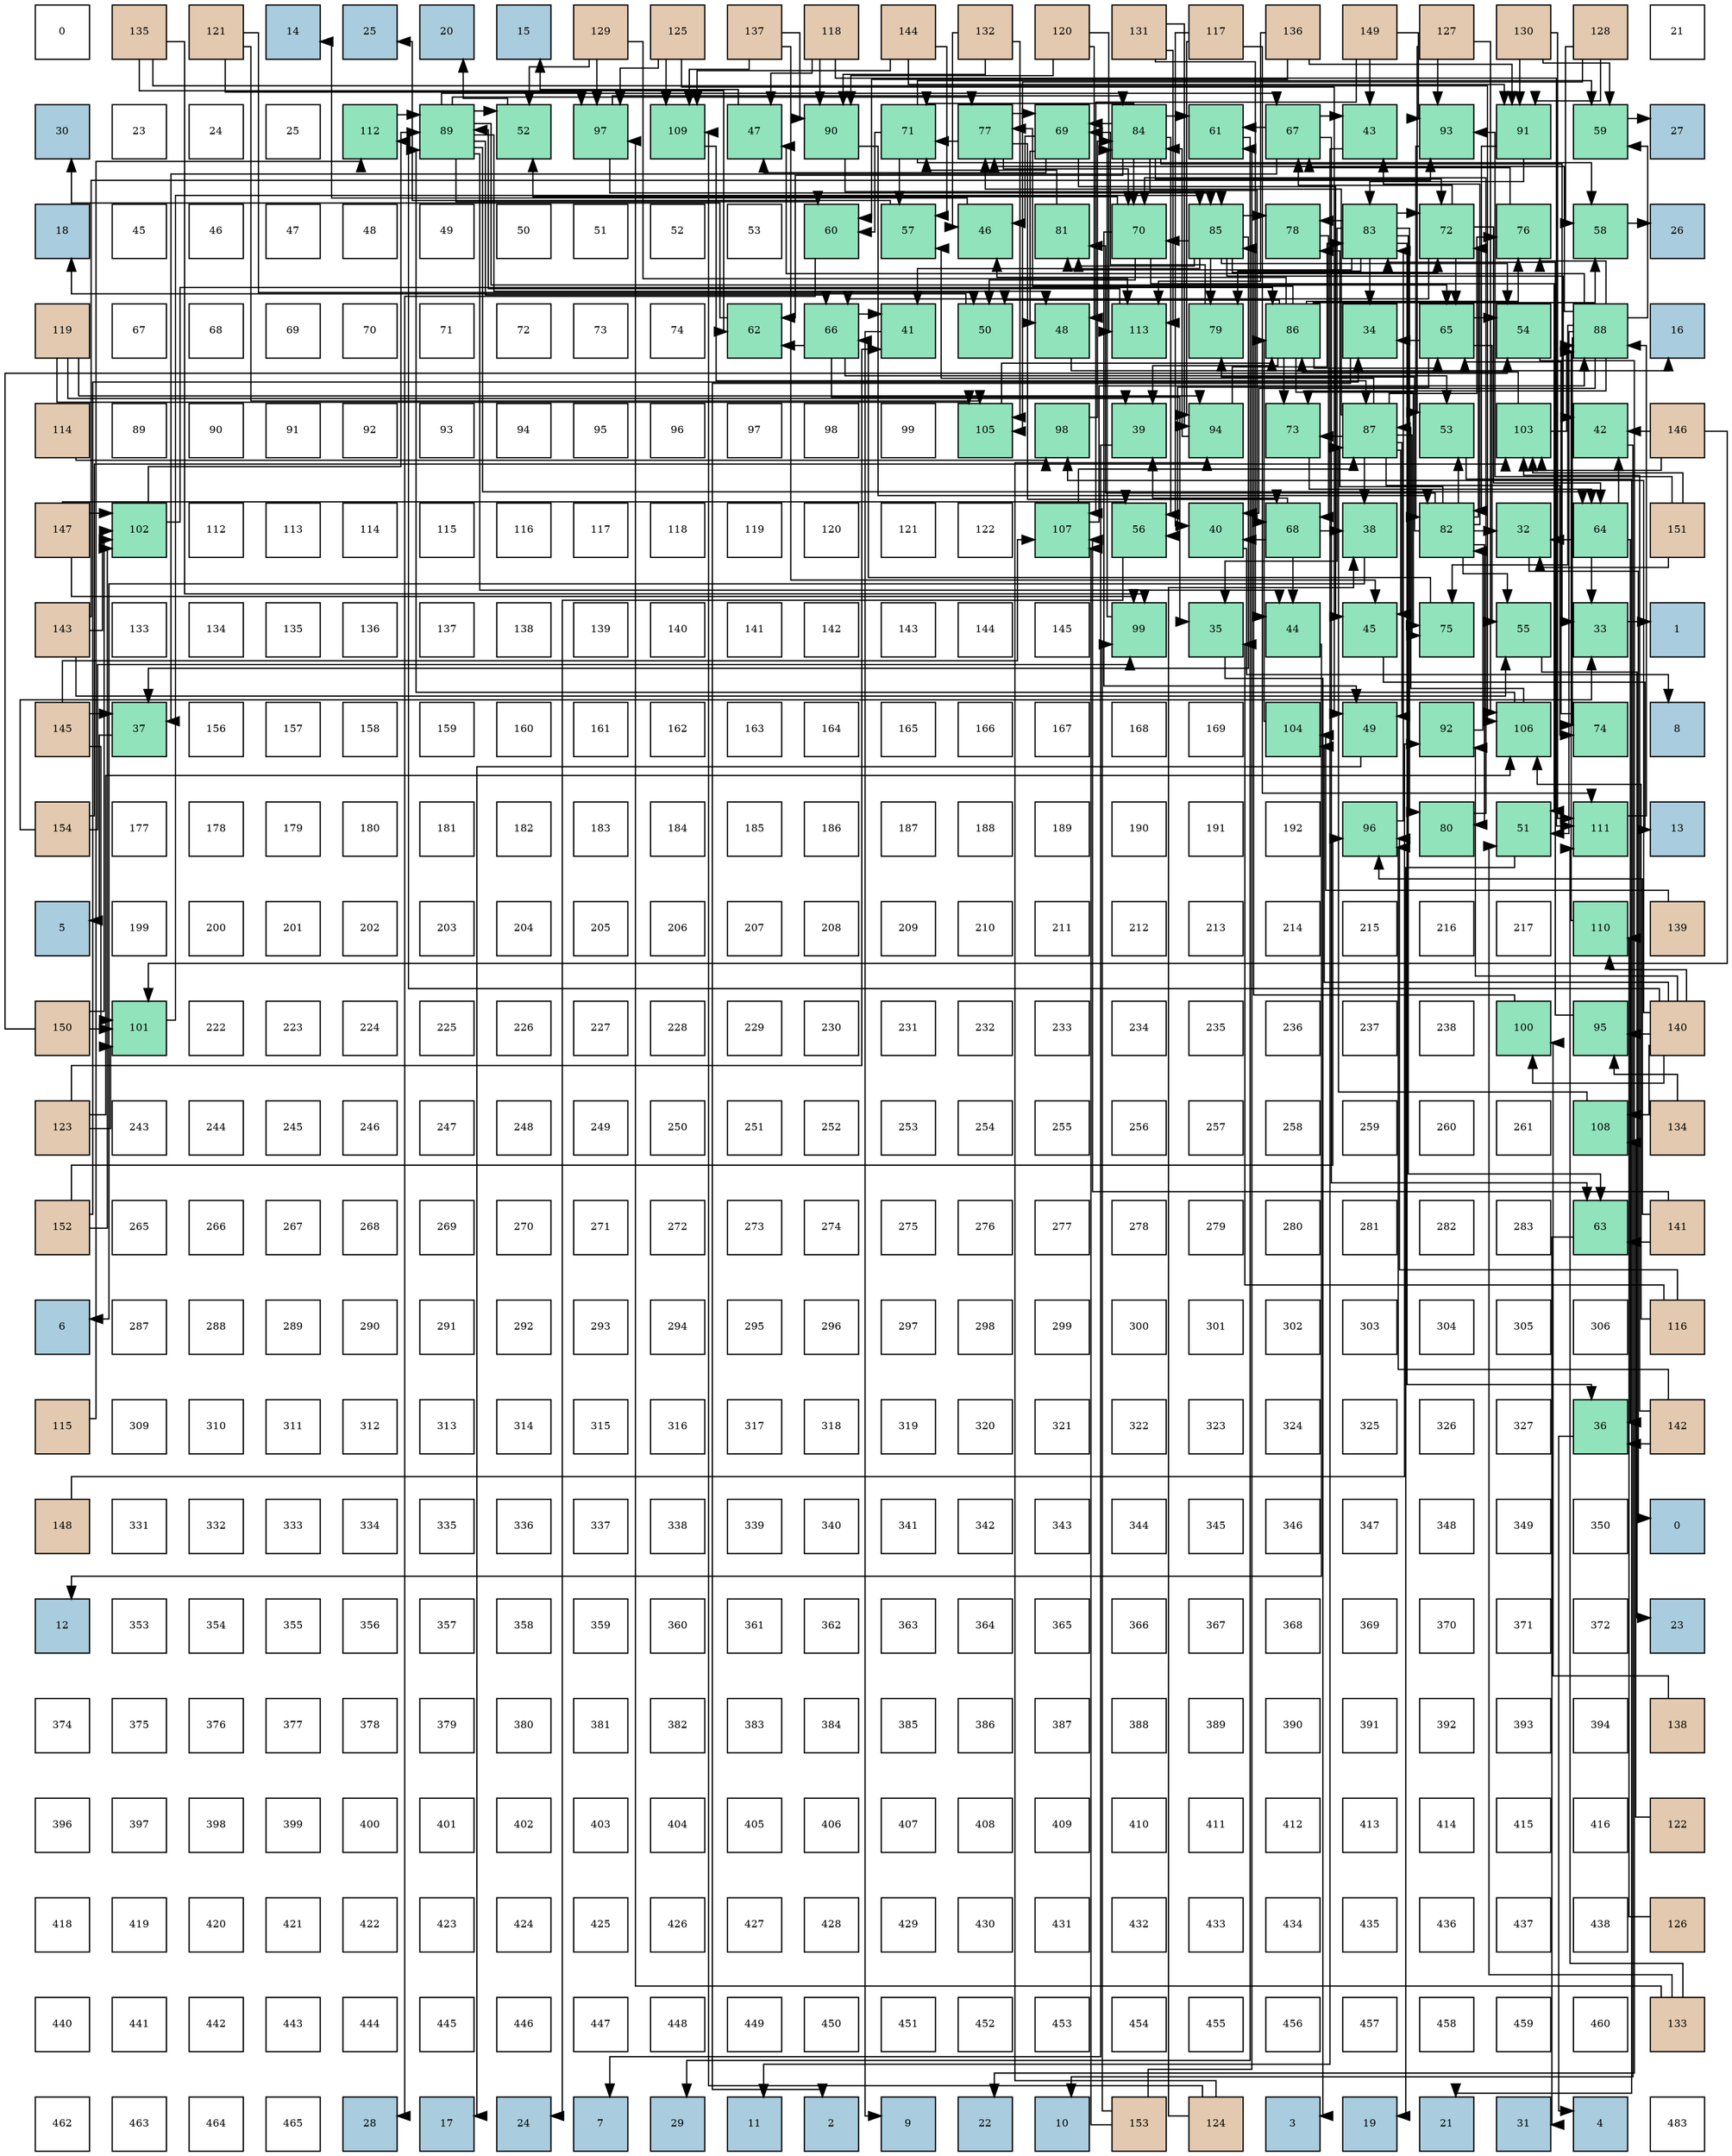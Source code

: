 digraph layout{
 rankdir=TB;
 splines=ortho;
 node [style=filled shape=square fixedsize=true width=0.6];
0[label="0", fontsize=8, fillcolor="#ffffff"];
1[label="135", fontsize=8, fillcolor="#e3c9af"];
2[label="121", fontsize=8, fillcolor="#e3c9af"];
3[label="14", fontsize=8, fillcolor="#a9ccde"];
4[label="25", fontsize=8, fillcolor="#a9ccde"];
5[label="20", fontsize=8, fillcolor="#a9ccde"];
6[label="15", fontsize=8, fillcolor="#a9ccde"];
7[label="129", fontsize=8, fillcolor="#e3c9af"];
8[label="125", fontsize=8, fillcolor="#e3c9af"];
9[label="137", fontsize=8, fillcolor="#e3c9af"];
10[label="118", fontsize=8, fillcolor="#e3c9af"];
11[label="144", fontsize=8, fillcolor="#e3c9af"];
12[label="132", fontsize=8, fillcolor="#e3c9af"];
13[label="120", fontsize=8, fillcolor="#e3c9af"];
14[label="131", fontsize=8, fillcolor="#e3c9af"];
15[label="117", fontsize=8, fillcolor="#e3c9af"];
16[label="136", fontsize=8, fillcolor="#e3c9af"];
17[label="149", fontsize=8, fillcolor="#e3c9af"];
18[label="127", fontsize=8, fillcolor="#e3c9af"];
19[label="130", fontsize=8, fillcolor="#e3c9af"];
20[label="128", fontsize=8, fillcolor="#e3c9af"];
21[label="21", fontsize=8, fillcolor="#ffffff"];
22[label="30", fontsize=8, fillcolor="#a9ccde"];
23[label="23", fontsize=8, fillcolor="#ffffff"];
24[label="24", fontsize=8, fillcolor="#ffffff"];
25[label="25", fontsize=8, fillcolor="#ffffff"];
26[label="112", fontsize=8, fillcolor="#91e3bb"];
27[label="89", fontsize=8, fillcolor="#91e3bb"];
28[label="52", fontsize=8, fillcolor="#91e3bb"];
29[label="97", fontsize=8, fillcolor="#91e3bb"];
30[label="109", fontsize=8, fillcolor="#91e3bb"];
31[label="47", fontsize=8, fillcolor="#91e3bb"];
32[label="90", fontsize=8, fillcolor="#91e3bb"];
33[label="71", fontsize=8, fillcolor="#91e3bb"];
34[label="77", fontsize=8, fillcolor="#91e3bb"];
35[label="69", fontsize=8, fillcolor="#91e3bb"];
36[label="84", fontsize=8, fillcolor="#91e3bb"];
37[label="61", fontsize=8, fillcolor="#91e3bb"];
38[label="67", fontsize=8, fillcolor="#91e3bb"];
39[label="43", fontsize=8, fillcolor="#91e3bb"];
40[label="93", fontsize=8, fillcolor="#91e3bb"];
41[label="91", fontsize=8, fillcolor="#91e3bb"];
42[label="59", fontsize=8, fillcolor="#91e3bb"];
43[label="27", fontsize=8, fillcolor="#a9ccde"];
44[label="18", fontsize=8, fillcolor="#a9ccde"];
45[label="45", fontsize=8, fillcolor="#ffffff"];
46[label="46", fontsize=8, fillcolor="#ffffff"];
47[label="47", fontsize=8, fillcolor="#ffffff"];
48[label="48", fontsize=8, fillcolor="#ffffff"];
49[label="49", fontsize=8, fillcolor="#ffffff"];
50[label="50", fontsize=8, fillcolor="#ffffff"];
51[label="51", fontsize=8, fillcolor="#ffffff"];
52[label="52", fontsize=8, fillcolor="#ffffff"];
53[label="53", fontsize=8, fillcolor="#ffffff"];
54[label="60", fontsize=8, fillcolor="#91e3bb"];
55[label="57", fontsize=8, fillcolor="#91e3bb"];
56[label="46", fontsize=8, fillcolor="#91e3bb"];
57[label="81", fontsize=8, fillcolor="#91e3bb"];
58[label="70", fontsize=8, fillcolor="#91e3bb"];
59[label="85", fontsize=8, fillcolor="#91e3bb"];
60[label="78", fontsize=8, fillcolor="#91e3bb"];
61[label="83", fontsize=8, fillcolor="#91e3bb"];
62[label="72", fontsize=8, fillcolor="#91e3bb"];
63[label="76", fontsize=8, fillcolor="#91e3bb"];
64[label="58", fontsize=8, fillcolor="#91e3bb"];
65[label="26", fontsize=8, fillcolor="#a9ccde"];
66[label="119", fontsize=8, fillcolor="#e3c9af"];
67[label="67", fontsize=8, fillcolor="#ffffff"];
68[label="68", fontsize=8, fillcolor="#ffffff"];
69[label="69", fontsize=8, fillcolor="#ffffff"];
70[label="70", fontsize=8, fillcolor="#ffffff"];
71[label="71", fontsize=8, fillcolor="#ffffff"];
72[label="72", fontsize=8, fillcolor="#ffffff"];
73[label="73", fontsize=8, fillcolor="#ffffff"];
74[label="74", fontsize=8, fillcolor="#ffffff"];
75[label="62", fontsize=8, fillcolor="#91e3bb"];
76[label="66", fontsize=8, fillcolor="#91e3bb"];
77[label="41", fontsize=8, fillcolor="#91e3bb"];
78[label="50", fontsize=8, fillcolor="#91e3bb"];
79[label="48", fontsize=8, fillcolor="#91e3bb"];
80[label="113", fontsize=8, fillcolor="#91e3bb"];
81[label="79", fontsize=8, fillcolor="#91e3bb"];
82[label="86", fontsize=8, fillcolor="#91e3bb"];
83[label="34", fontsize=8, fillcolor="#91e3bb"];
84[label="65", fontsize=8, fillcolor="#91e3bb"];
85[label="54", fontsize=8, fillcolor="#91e3bb"];
86[label="88", fontsize=8, fillcolor="#91e3bb"];
87[label="16", fontsize=8, fillcolor="#a9ccde"];
88[label="114", fontsize=8, fillcolor="#e3c9af"];
89[label="89", fontsize=8, fillcolor="#ffffff"];
90[label="90", fontsize=8, fillcolor="#ffffff"];
91[label="91", fontsize=8, fillcolor="#ffffff"];
92[label="92", fontsize=8, fillcolor="#ffffff"];
93[label="93", fontsize=8, fillcolor="#ffffff"];
94[label="94", fontsize=8, fillcolor="#ffffff"];
95[label="95", fontsize=8, fillcolor="#ffffff"];
96[label="96", fontsize=8, fillcolor="#ffffff"];
97[label="97", fontsize=8, fillcolor="#ffffff"];
98[label="98", fontsize=8, fillcolor="#ffffff"];
99[label="99", fontsize=8, fillcolor="#ffffff"];
100[label="105", fontsize=8, fillcolor="#91e3bb"];
101[label="98", fontsize=8, fillcolor="#91e3bb"];
102[label="39", fontsize=8, fillcolor="#91e3bb"];
103[label="94", fontsize=8, fillcolor="#91e3bb"];
104[label="73", fontsize=8, fillcolor="#91e3bb"];
105[label="87", fontsize=8, fillcolor="#91e3bb"];
106[label="53", fontsize=8, fillcolor="#91e3bb"];
107[label="103", fontsize=8, fillcolor="#91e3bb"];
108[label="42", fontsize=8, fillcolor="#91e3bb"];
109[label="146", fontsize=8, fillcolor="#e3c9af"];
110[label="147", fontsize=8, fillcolor="#e3c9af"];
111[label="102", fontsize=8, fillcolor="#91e3bb"];
112[label="112", fontsize=8, fillcolor="#ffffff"];
113[label="113", fontsize=8, fillcolor="#ffffff"];
114[label="114", fontsize=8, fillcolor="#ffffff"];
115[label="115", fontsize=8, fillcolor="#ffffff"];
116[label="116", fontsize=8, fillcolor="#ffffff"];
117[label="117", fontsize=8, fillcolor="#ffffff"];
118[label="118", fontsize=8, fillcolor="#ffffff"];
119[label="119", fontsize=8, fillcolor="#ffffff"];
120[label="120", fontsize=8, fillcolor="#ffffff"];
121[label="121", fontsize=8, fillcolor="#ffffff"];
122[label="122", fontsize=8, fillcolor="#ffffff"];
123[label="107", fontsize=8, fillcolor="#91e3bb"];
124[label="56", fontsize=8, fillcolor="#91e3bb"];
125[label="40", fontsize=8, fillcolor="#91e3bb"];
126[label="68", fontsize=8, fillcolor="#91e3bb"];
127[label="38", fontsize=8, fillcolor="#91e3bb"];
128[label="82", fontsize=8, fillcolor="#91e3bb"];
129[label="32", fontsize=8, fillcolor="#91e3bb"];
130[label="64", fontsize=8, fillcolor="#91e3bb"];
131[label="151", fontsize=8, fillcolor="#e3c9af"];
132[label="143", fontsize=8, fillcolor="#e3c9af"];
133[label="133", fontsize=8, fillcolor="#ffffff"];
134[label="134", fontsize=8, fillcolor="#ffffff"];
135[label="135", fontsize=8, fillcolor="#ffffff"];
136[label="136", fontsize=8, fillcolor="#ffffff"];
137[label="137", fontsize=8, fillcolor="#ffffff"];
138[label="138", fontsize=8, fillcolor="#ffffff"];
139[label="139", fontsize=8, fillcolor="#ffffff"];
140[label="140", fontsize=8, fillcolor="#ffffff"];
141[label="141", fontsize=8, fillcolor="#ffffff"];
142[label="142", fontsize=8, fillcolor="#ffffff"];
143[label="143", fontsize=8, fillcolor="#ffffff"];
144[label="144", fontsize=8, fillcolor="#ffffff"];
145[label="145", fontsize=8, fillcolor="#ffffff"];
146[label="99", fontsize=8, fillcolor="#91e3bb"];
147[label="35", fontsize=8, fillcolor="#91e3bb"];
148[label="44", fontsize=8, fillcolor="#91e3bb"];
149[label="45", fontsize=8, fillcolor="#91e3bb"];
150[label="75", fontsize=8, fillcolor="#91e3bb"];
151[label="55", fontsize=8, fillcolor="#91e3bb"];
152[label="33", fontsize=8, fillcolor="#91e3bb"];
153[label="1", fontsize=8, fillcolor="#a9ccde"];
154[label="145", fontsize=8, fillcolor="#e3c9af"];
155[label="37", fontsize=8, fillcolor="#91e3bb"];
156[label="156", fontsize=8, fillcolor="#ffffff"];
157[label="157", fontsize=8, fillcolor="#ffffff"];
158[label="158", fontsize=8, fillcolor="#ffffff"];
159[label="159", fontsize=8, fillcolor="#ffffff"];
160[label="160", fontsize=8, fillcolor="#ffffff"];
161[label="161", fontsize=8, fillcolor="#ffffff"];
162[label="162", fontsize=8, fillcolor="#ffffff"];
163[label="163", fontsize=8, fillcolor="#ffffff"];
164[label="164", fontsize=8, fillcolor="#ffffff"];
165[label="165", fontsize=8, fillcolor="#ffffff"];
166[label="166", fontsize=8, fillcolor="#ffffff"];
167[label="167", fontsize=8, fillcolor="#ffffff"];
168[label="168", fontsize=8, fillcolor="#ffffff"];
169[label="169", fontsize=8, fillcolor="#ffffff"];
170[label="104", fontsize=8, fillcolor="#91e3bb"];
171[label="49", fontsize=8, fillcolor="#91e3bb"];
172[label="92", fontsize=8, fillcolor="#91e3bb"];
173[label="106", fontsize=8, fillcolor="#91e3bb"];
174[label="74", fontsize=8, fillcolor="#91e3bb"];
175[label="8", fontsize=8, fillcolor="#a9ccde"];
176[label="154", fontsize=8, fillcolor="#e3c9af"];
177[label="177", fontsize=8, fillcolor="#ffffff"];
178[label="178", fontsize=8, fillcolor="#ffffff"];
179[label="179", fontsize=8, fillcolor="#ffffff"];
180[label="180", fontsize=8, fillcolor="#ffffff"];
181[label="181", fontsize=8, fillcolor="#ffffff"];
182[label="182", fontsize=8, fillcolor="#ffffff"];
183[label="183", fontsize=8, fillcolor="#ffffff"];
184[label="184", fontsize=8, fillcolor="#ffffff"];
185[label="185", fontsize=8, fillcolor="#ffffff"];
186[label="186", fontsize=8, fillcolor="#ffffff"];
187[label="187", fontsize=8, fillcolor="#ffffff"];
188[label="188", fontsize=8, fillcolor="#ffffff"];
189[label="189", fontsize=8, fillcolor="#ffffff"];
190[label="190", fontsize=8, fillcolor="#ffffff"];
191[label="191", fontsize=8, fillcolor="#ffffff"];
192[label="192", fontsize=8, fillcolor="#ffffff"];
193[label="96", fontsize=8, fillcolor="#91e3bb"];
194[label="80", fontsize=8, fillcolor="#91e3bb"];
195[label="51", fontsize=8, fillcolor="#91e3bb"];
196[label="111", fontsize=8, fillcolor="#91e3bb"];
197[label="13", fontsize=8, fillcolor="#a9ccde"];
198[label="5", fontsize=8, fillcolor="#a9ccde"];
199[label="199", fontsize=8, fillcolor="#ffffff"];
200[label="200", fontsize=8, fillcolor="#ffffff"];
201[label="201", fontsize=8, fillcolor="#ffffff"];
202[label="202", fontsize=8, fillcolor="#ffffff"];
203[label="203", fontsize=8, fillcolor="#ffffff"];
204[label="204", fontsize=8, fillcolor="#ffffff"];
205[label="205", fontsize=8, fillcolor="#ffffff"];
206[label="206", fontsize=8, fillcolor="#ffffff"];
207[label="207", fontsize=8, fillcolor="#ffffff"];
208[label="208", fontsize=8, fillcolor="#ffffff"];
209[label="209", fontsize=8, fillcolor="#ffffff"];
210[label="210", fontsize=8, fillcolor="#ffffff"];
211[label="211", fontsize=8, fillcolor="#ffffff"];
212[label="212", fontsize=8, fillcolor="#ffffff"];
213[label="213", fontsize=8, fillcolor="#ffffff"];
214[label="214", fontsize=8, fillcolor="#ffffff"];
215[label="215", fontsize=8, fillcolor="#ffffff"];
216[label="216", fontsize=8, fillcolor="#ffffff"];
217[label="217", fontsize=8, fillcolor="#ffffff"];
218[label="110", fontsize=8, fillcolor="#91e3bb"];
219[label="139", fontsize=8, fillcolor="#e3c9af"];
220[label="150", fontsize=8, fillcolor="#e3c9af"];
221[label="101", fontsize=8, fillcolor="#91e3bb"];
222[label="222", fontsize=8, fillcolor="#ffffff"];
223[label="223", fontsize=8, fillcolor="#ffffff"];
224[label="224", fontsize=8, fillcolor="#ffffff"];
225[label="225", fontsize=8, fillcolor="#ffffff"];
226[label="226", fontsize=8, fillcolor="#ffffff"];
227[label="227", fontsize=8, fillcolor="#ffffff"];
228[label="228", fontsize=8, fillcolor="#ffffff"];
229[label="229", fontsize=8, fillcolor="#ffffff"];
230[label="230", fontsize=8, fillcolor="#ffffff"];
231[label="231", fontsize=8, fillcolor="#ffffff"];
232[label="232", fontsize=8, fillcolor="#ffffff"];
233[label="233", fontsize=8, fillcolor="#ffffff"];
234[label="234", fontsize=8, fillcolor="#ffffff"];
235[label="235", fontsize=8, fillcolor="#ffffff"];
236[label="236", fontsize=8, fillcolor="#ffffff"];
237[label="237", fontsize=8, fillcolor="#ffffff"];
238[label="238", fontsize=8, fillcolor="#ffffff"];
239[label="100", fontsize=8, fillcolor="#91e3bb"];
240[label="95", fontsize=8, fillcolor="#91e3bb"];
241[label="140", fontsize=8, fillcolor="#e3c9af"];
242[label="123", fontsize=8, fillcolor="#e3c9af"];
243[label="243", fontsize=8, fillcolor="#ffffff"];
244[label="244", fontsize=8, fillcolor="#ffffff"];
245[label="245", fontsize=8, fillcolor="#ffffff"];
246[label="246", fontsize=8, fillcolor="#ffffff"];
247[label="247", fontsize=8, fillcolor="#ffffff"];
248[label="248", fontsize=8, fillcolor="#ffffff"];
249[label="249", fontsize=8, fillcolor="#ffffff"];
250[label="250", fontsize=8, fillcolor="#ffffff"];
251[label="251", fontsize=8, fillcolor="#ffffff"];
252[label="252", fontsize=8, fillcolor="#ffffff"];
253[label="253", fontsize=8, fillcolor="#ffffff"];
254[label="254", fontsize=8, fillcolor="#ffffff"];
255[label="255", fontsize=8, fillcolor="#ffffff"];
256[label="256", fontsize=8, fillcolor="#ffffff"];
257[label="257", fontsize=8, fillcolor="#ffffff"];
258[label="258", fontsize=8, fillcolor="#ffffff"];
259[label="259", fontsize=8, fillcolor="#ffffff"];
260[label="260", fontsize=8, fillcolor="#ffffff"];
261[label="261", fontsize=8, fillcolor="#ffffff"];
262[label="108", fontsize=8, fillcolor="#91e3bb"];
263[label="134", fontsize=8, fillcolor="#e3c9af"];
264[label="152", fontsize=8, fillcolor="#e3c9af"];
265[label="265", fontsize=8, fillcolor="#ffffff"];
266[label="266", fontsize=8, fillcolor="#ffffff"];
267[label="267", fontsize=8, fillcolor="#ffffff"];
268[label="268", fontsize=8, fillcolor="#ffffff"];
269[label="269", fontsize=8, fillcolor="#ffffff"];
270[label="270", fontsize=8, fillcolor="#ffffff"];
271[label="271", fontsize=8, fillcolor="#ffffff"];
272[label="272", fontsize=8, fillcolor="#ffffff"];
273[label="273", fontsize=8, fillcolor="#ffffff"];
274[label="274", fontsize=8, fillcolor="#ffffff"];
275[label="275", fontsize=8, fillcolor="#ffffff"];
276[label="276", fontsize=8, fillcolor="#ffffff"];
277[label="277", fontsize=8, fillcolor="#ffffff"];
278[label="278", fontsize=8, fillcolor="#ffffff"];
279[label="279", fontsize=8, fillcolor="#ffffff"];
280[label="280", fontsize=8, fillcolor="#ffffff"];
281[label="281", fontsize=8, fillcolor="#ffffff"];
282[label="282", fontsize=8, fillcolor="#ffffff"];
283[label="283", fontsize=8, fillcolor="#ffffff"];
284[label="63", fontsize=8, fillcolor="#91e3bb"];
285[label="141", fontsize=8, fillcolor="#e3c9af"];
286[label="6", fontsize=8, fillcolor="#a9ccde"];
287[label="287", fontsize=8, fillcolor="#ffffff"];
288[label="288", fontsize=8, fillcolor="#ffffff"];
289[label="289", fontsize=8, fillcolor="#ffffff"];
290[label="290", fontsize=8, fillcolor="#ffffff"];
291[label="291", fontsize=8, fillcolor="#ffffff"];
292[label="292", fontsize=8, fillcolor="#ffffff"];
293[label="293", fontsize=8, fillcolor="#ffffff"];
294[label="294", fontsize=8, fillcolor="#ffffff"];
295[label="295", fontsize=8, fillcolor="#ffffff"];
296[label="296", fontsize=8, fillcolor="#ffffff"];
297[label="297", fontsize=8, fillcolor="#ffffff"];
298[label="298", fontsize=8, fillcolor="#ffffff"];
299[label="299", fontsize=8, fillcolor="#ffffff"];
300[label="300", fontsize=8, fillcolor="#ffffff"];
301[label="301", fontsize=8, fillcolor="#ffffff"];
302[label="302", fontsize=8, fillcolor="#ffffff"];
303[label="303", fontsize=8, fillcolor="#ffffff"];
304[label="304", fontsize=8, fillcolor="#ffffff"];
305[label="305", fontsize=8, fillcolor="#ffffff"];
306[label="306", fontsize=8, fillcolor="#ffffff"];
307[label="116", fontsize=8, fillcolor="#e3c9af"];
308[label="115", fontsize=8, fillcolor="#e3c9af"];
309[label="309", fontsize=8, fillcolor="#ffffff"];
310[label="310", fontsize=8, fillcolor="#ffffff"];
311[label="311", fontsize=8, fillcolor="#ffffff"];
312[label="312", fontsize=8, fillcolor="#ffffff"];
313[label="313", fontsize=8, fillcolor="#ffffff"];
314[label="314", fontsize=8, fillcolor="#ffffff"];
315[label="315", fontsize=8, fillcolor="#ffffff"];
316[label="316", fontsize=8, fillcolor="#ffffff"];
317[label="317", fontsize=8, fillcolor="#ffffff"];
318[label="318", fontsize=8, fillcolor="#ffffff"];
319[label="319", fontsize=8, fillcolor="#ffffff"];
320[label="320", fontsize=8, fillcolor="#ffffff"];
321[label="321", fontsize=8, fillcolor="#ffffff"];
322[label="322", fontsize=8, fillcolor="#ffffff"];
323[label="323", fontsize=8, fillcolor="#ffffff"];
324[label="324", fontsize=8, fillcolor="#ffffff"];
325[label="325", fontsize=8, fillcolor="#ffffff"];
326[label="326", fontsize=8, fillcolor="#ffffff"];
327[label="327", fontsize=8, fillcolor="#ffffff"];
328[label="36", fontsize=8, fillcolor="#91e3bb"];
329[label="142", fontsize=8, fillcolor="#e3c9af"];
330[label="148", fontsize=8, fillcolor="#e3c9af"];
331[label="331", fontsize=8, fillcolor="#ffffff"];
332[label="332", fontsize=8, fillcolor="#ffffff"];
333[label="333", fontsize=8, fillcolor="#ffffff"];
334[label="334", fontsize=8, fillcolor="#ffffff"];
335[label="335", fontsize=8, fillcolor="#ffffff"];
336[label="336", fontsize=8, fillcolor="#ffffff"];
337[label="337", fontsize=8, fillcolor="#ffffff"];
338[label="338", fontsize=8, fillcolor="#ffffff"];
339[label="339", fontsize=8, fillcolor="#ffffff"];
340[label="340", fontsize=8, fillcolor="#ffffff"];
341[label="341", fontsize=8, fillcolor="#ffffff"];
342[label="342", fontsize=8, fillcolor="#ffffff"];
343[label="343", fontsize=8, fillcolor="#ffffff"];
344[label="344", fontsize=8, fillcolor="#ffffff"];
345[label="345", fontsize=8, fillcolor="#ffffff"];
346[label="346", fontsize=8, fillcolor="#ffffff"];
347[label="347", fontsize=8, fillcolor="#ffffff"];
348[label="348", fontsize=8, fillcolor="#ffffff"];
349[label="349", fontsize=8, fillcolor="#ffffff"];
350[label="350", fontsize=8, fillcolor="#ffffff"];
351[label="0", fontsize=8, fillcolor="#a9ccde"];
352[label="12", fontsize=8, fillcolor="#a9ccde"];
353[label="353", fontsize=8, fillcolor="#ffffff"];
354[label="354", fontsize=8, fillcolor="#ffffff"];
355[label="355", fontsize=8, fillcolor="#ffffff"];
356[label="356", fontsize=8, fillcolor="#ffffff"];
357[label="357", fontsize=8, fillcolor="#ffffff"];
358[label="358", fontsize=8, fillcolor="#ffffff"];
359[label="359", fontsize=8, fillcolor="#ffffff"];
360[label="360", fontsize=8, fillcolor="#ffffff"];
361[label="361", fontsize=8, fillcolor="#ffffff"];
362[label="362", fontsize=8, fillcolor="#ffffff"];
363[label="363", fontsize=8, fillcolor="#ffffff"];
364[label="364", fontsize=8, fillcolor="#ffffff"];
365[label="365", fontsize=8, fillcolor="#ffffff"];
366[label="366", fontsize=8, fillcolor="#ffffff"];
367[label="367", fontsize=8, fillcolor="#ffffff"];
368[label="368", fontsize=8, fillcolor="#ffffff"];
369[label="369", fontsize=8, fillcolor="#ffffff"];
370[label="370", fontsize=8, fillcolor="#ffffff"];
371[label="371", fontsize=8, fillcolor="#ffffff"];
372[label="372", fontsize=8, fillcolor="#ffffff"];
373[label="23", fontsize=8, fillcolor="#a9ccde"];
374[label="374", fontsize=8, fillcolor="#ffffff"];
375[label="375", fontsize=8, fillcolor="#ffffff"];
376[label="376", fontsize=8, fillcolor="#ffffff"];
377[label="377", fontsize=8, fillcolor="#ffffff"];
378[label="378", fontsize=8, fillcolor="#ffffff"];
379[label="379", fontsize=8, fillcolor="#ffffff"];
380[label="380", fontsize=8, fillcolor="#ffffff"];
381[label="381", fontsize=8, fillcolor="#ffffff"];
382[label="382", fontsize=8, fillcolor="#ffffff"];
383[label="383", fontsize=8, fillcolor="#ffffff"];
384[label="384", fontsize=8, fillcolor="#ffffff"];
385[label="385", fontsize=8, fillcolor="#ffffff"];
386[label="386", fontsize=8, fillcolor="#ffffff"];
387[label="387", fontsize=8, fillcolor="#ffffff"];
388[label="388", fontsize=8, fillcolor="#ffffff"];
389[label="389", fontsize=8, fillcolor="#ffffff"];
390[label="390", fontsize=8, fillcolor="#ffffff"];
391[label="391", fontsize=8, fillcolor="#ffffff"];
392[label="392", fontsize=8, fillcolor="#ffffff"];
393[label="393", fontsize=8, fillcolor="#ffffff"];
394[label="394", fontsize=8, fillcolor="#ffffff"];
395[label="138", fontsize=8, fillcolor="#e3c9af"];
396[label="396", fontsize=8, fillcolor="#ffffff"];
397[label="397", fontsize=8, fillcolor="#ffffff"];
398[label="398", fontsize=8, fillcolor="#ffffff"];
399[label="399", fontsize=8, fillcolor="#ffffff"];
400[label="400", fontsize=8, fillcolor="#ffffff"];
401[label="401", fontsize=8, fillcolor="#ffffff"];
402[label="402", fontsize=8, fillcolor="#ffffff"];
403[label="403", fontsize=8, fillcolor="#ffffff"];
404[label="404", fontsize=8, fillcolor="#ffffff"];
405[label="405", fontsize=8, fillcolor="#ffffff"];
406[label="406", fontsize=8, fillcolor="#ffffff"];
407[label="407", fontsize=8, fillcolor="#ffffff"];
408[label="408", fontsize=8, fillcolor="#ffffff"];
409[label="409", fontsize=8, fillcolor="#ffffff"];
410[label="410", fontsize=8, fillcolor="#ffffff"];
411[label="411", fontsize=8, fillcolor="#ffffff"];
412[label="412", fontsize=8, fillcolor="#ffffff"];
413[label="413", fontsize=8, fillcolor="#ffffff"];
414[label="414", fontsize=8, fillcolor="#ffffff"];
415[label="415", fontsize=8, fillcolor="#ffffff"];
416[label="416", fontsize=8, fillcolor="#ffffff"];
417[label="122", fontsize=8, fillcolor="#e3c9af"];
418[label="418", fontsize=8, fillcolor="#ffffff"];
419[label="419", fontsize=8, fillcolor="#ffffff"];
420[label="420", fontsize=8, fillcolor="#ffffff"];
421[label="421", fontsize=8, fillcolor="#ffffff"];
422[label="422", fontsize=8, fillcolor="#ffffff"];
423[label="423", fontsize=8, fillcolor="#ffffff"];
424[label="424", fontsize=8, fillcolor="#ffffff"];
425[label="425", fontsize=8, fillcolor="#ffffff"];
426[label="426", fontsize=8, fillcolor="#ffffff"];
427[label="427", fontsize=8, fillcolor="#ffffff"];
428[label="428", fontsize=8, fillcolor="#ffffff"];
429[label="429", fontsize=8, fillcolor="#ffffff"];
430[label="430", fontsize=8, fillcolor="#ffffff"];
431[label="431", fontsize=8, fillcolor="#ffffff"];
432[label="432", fontsize=8, fillcolor="#ffffff"];
433[label="433", fontsize=8, fillcolor="#ffffff"];
434[label="434", fontsize=8, fillcolor="#ffffff"];
435[label="435", fontsize=8, fillcolor="#ffffff"];
436[label="436", fontsize=8, fillcolor="#ffffff"];
437[label="437", fontsize=8, fillcolor="#ffffff"];
438[label="438", fontsize=8, fillcolor="#ffffff"];
439[label="126", fontsize=8, fillcolor="#e3c9af"];
440[label="440", fontsize=8, fillcolor="#ffffff"];
441[label="441", fontsize=8, fillcolor="#ffffff"];
442[label="442", fontsize=8, fillcolor="#ffffff"];
443[label="443", fontsize=8, fillcolor="#ffffff"];
444[label="444", fontsize=8, fillcolor="#ffffff"];
445[label="445", fontsize=8, fillcolor="#ffffff"];
446[label="446", fontsize=8, fillcolor="#ffffff"];
447[label="447", fontsize=8, fillcolor="#ffffff"];
448[label="448", fontsize=8, fillcolor="#ffffff"];
449[label="449", fontsize=8, fillcolor="#ffffff"];
450[label="450", fontsize=8, fillcolor="#ffffff"];
451[label="451", fontsize=8, fillcolor="#ffffff"];
452[label="452", fontsize=8, fillcolor="#ffffff"];
453[label="453", fontsize=8, fillcolor="#ffffff"];
454[label="454", fontsize=8, fillcolor="#ffffff"];
455[label="455", fontsize=8, fillcolor="#ffffff"];
456[label="456", fontsize=8, fillcolor="#ffffff"];
457[label="457", fontsize=8, fillcolor="#ffffff"];
458[label="458", fontsize=8, fillcolor="#ffffff"];
459[label="459", fontsize=8, fillcolor="#ffffff"];
460[label="460", fontsize=8, fillcolor="#ffffff"];
461[label="133", fontsize=8, fillcolor="#e3c9af"];
462[label="462", fontsize=8, fillcolor="#ffffff"];
463[label="463", fontsize=8, fillcolor="#ffffff"];
464[label="464", fontsize=8, fillcolor="#ffffff"];
465[label="465", fontsize=8, fillcolor="#ffffff"];
466[label="28", fontsize=8, fillcolor="#a9ccde"];
467[label="17", fontsize=8, fillcolor="#a9ccde"];
468[label="24", fontsize=8, fillcolor="#a9ccde"];
469[label="7", fontsize=8, fillcolor="#a9ccde"];
470[label="29", fontsize=8, fillcolor="#a9ccde"];
471[label="11", fontsize=8, fillcolor="#a9ccde"];
472[label="2", fontsize=8, fillcolor="#a9ccde"];
473[label="9", fontsize=8, fillcolor="#a9ccde"];
474[label="22", fontsize=8, fillcolor="#a9ccde"];
475[label="10", fontsize=8, fillcolor="#a9ccde"];
476[label="153", fontsize=8, fillcolor="#e3c9af"];
477[label="124", fontsize=8, fillcolor="#e3c9af"];
478[label="3", fontsize=8, fillcolor="#a9ccde"];
479[label="19", fontsize=8, fillcolor="#a9ccde"];
480[label="21", fontsize=8, fillcolor="#a9ccde"];
481[label="31", fontsize=8, fillcolor="#a9ccde"];
482[label="4", fontsize=8, fillcolor="#a9ccde"];
483[label="483", fontsize=8, fillcolor="#ffffff"];
edge [constraint=false, style=vis];129 -> 351;
152 -> 153;
83 -> 472;
147 -> 478;
328 -> 482;
155 -> 198;
127 -> 286;
102 -> 469;
125 -> 175;
77 -> 473;
108 -> 475;
39 -> 471;
148 -> 352;
149 -> 197;
56 -> 3;
31 -> 6;
79 -> 87;
171 -> 467;
78 -> 44;
195 -> 479;
28 -> 5;
106 -> 480;
85 -> 474;
151 -> 373;
124 -> 468;
55 -> 4;
64 -> 65;
42 -> 43;
54 -> 466;
37 -> 470;
75 -> 22;
284 -> 481;
130 -> 129;
130 -> 152;
130 -> 328;
130 -> 108;
84 -> 83;
84 -> 85;
84 -> 151;
84 -> 124;
76 -> 147;
76 -> 77;
76 -> 106;
76 -> 75;
38 -> 155;
38 -> 39;
38 -> 37;
38 -> 284;
126 -> 127;
126 -> 102;
126 -> 125;
126 -> 148;
35 -> 149;
35 -> 56;
35 -> 31;
35 -> 79;
58 -> 171;
58 -> 78;
58 -> 195;
58 -> 28;
33 -> 55;
33 -> 64;
33 -> 42;
33 -> 54;
62 -> 130;
62 -> 84;
62 -> 76;
62 -> 38;
104 -> 130;
174 -> 84;
150 -> 76;
63 -> 38;
34 -> 126;
34 -> 35;
34 -> 58;
34 -> 33;
60 -> 126;
81 -> 35;
194 -> 58;
57 -> 33;
128 -> 129;
128 -> 39;
128 -> 106;
128 -> 151;
128 -> 62;
128 -> 60;
128 -> 81;
128 -> 194;
128 -> 57;
61 -> 83;
61 -> 147;
61 -> 328;
61 -> 284;
61 -> 62;
61 -> 60;
61 -> 81;
61 -> 194;
61 -> 57;
36 -> 152;
36 -> 124;
36 -> 37;
36 -> 75;
36 -> 126;
36 -> 35;
36 -> 58;
36 -> 33;
36 -> 62;
59 -> 155;
59 -> 77;
59 -> 108;
59 -> 85;
59 -> 58;
59 -> 62;
59 -> 60;
59 -> 81;
59 -> 57;
82 -> 102;
82 -> 56;
82 -> 78;
82 -> 64;
82 -> 84;
82 -> 104;
82 -> 150;
82 -> 63;
82 -> 34;
105 -> 127;
105 -> 149;
105 -> 171;
105 -> 55;
105 -> 104;
105 -> 174;
105 -> 150;
105 -> 63;
105 -> 34;
86 -> 125;
86 -> 31;
86 -> 195;
86 -> 42;
86 -> 104;
86 -> 174;
86 -> 150;
86 -> 63;
86 -> 34;
27 -> 148;
27 -> 79;
27 -> 28;
27 -> 54;
27 -> 130;
27 -> 84;
27 -> 76;
27 -> 38;
27 -> 34;
32 -> 128;
32 -> 59;
41 -> 128;
41 -> 61;
172 -> 128;
40 -> 128;
103 -> 61;
103 -> 36;
240 -> 61;
193 -> 61;
29 -> 36;
29 -> 59;
101 -> 36;
146 -> 36;
239 -> 59;
221 -> 59;
111 -> 82;
111 -> 27;
107 -> 82;
107 -> 86;
170 -> 82;
100 -> 82;
173 -> 105;
173 -> 27;
123 -> 105;
123 -> 86;
262 -> 105;
30 -> 105;
218 -> 86;
196 -> 86;
26 -> 27;
80 -> 27;
88 -> 101;
308 -> 26;
307 -> 147;
307 -> 193;
307 -> 173;
15 -> 125;
15 -> 103;
15 -> 196;
10 -> 31;
10 -> 32;
10 -> 196;
66 -> 102;
66 -> 103;
66 -> 100;
13 -> 79;
13 -> 32;
13 -> 80;
2 -> 78;
2 -> 29;
2 -> 100;
417 -> 262;
242 -> 77;
242 -> 221;
242 -> 173;
477 -> 127;
477 -> 103;
477 -> 30;
8 -> 171;
8 -> 29;
8 -> 30;
439 -> 218;
18 -> 106;
18 -> 40;
18 -> 173;
20 -> 64;
20 -> 41;
20 -> 100;
7 -> 28;
7 -> 29;
7 -> 80;
19 -> 42;
19 -> 41;
19 -> 196;
14 -> 148;
14 -> 103;
14 -> 80;
12 -> 56;
12 -> 32;
12 -> 100;
461 -> 195;
461 -> 29;
461 -> 196;
263 -> 240;
1 -> 75;
1 -> 146;
1 -> 173;
16 -> 54;
16 -> 41;
16 -> 80;
9 -> 149;
9 -> 32;
9 -> 30;
395 -> 239;
219 -> 170;
241 -> 172;
241 -> 240;
241 -> 101;
241 -> 239;
241 -> 170;
241 -> 262;
241 -> 218;
241 -> 26;
285 -> 284;
285 -> 193;
285 -> 123;
329 -> 328;
329 -> 193;
329 -> 107;
132 -> 151;
132 -> 40;
132 -> 111;
11 -> 55;
11 -> 41;
11 -> 30;
154 -> 155;
154 -> 221;
154 -> 123;
109 -> 108;
109 -> 221;
109 -> 107;
110 -> 124;
110 -> 146;
110 -> 111;
330 -> 172;
17 -> 39;
17 -> 40;
17 -> 123;
220 -> 85;
220 -> 221;
220 -> 111;
131 -> 129;
131 -> 40;
131 -> 107;
264 -> 83;
264 -> 193;
264 -> 111;
476 -> 37;
476 -> 146;
476 -> 123;
176 -> 152;
176 -> 146;
176 -> 107;
edge [constraint=true, style=invis];
0 -> 22 -> 44 -> 66 -> 88 -> 110 -> 132 -> 154 -> 176 -> 198 -> 220 -> 242 -> 264 -> 286 -> 308 -> 330 -> 352 -> 374 -> 396 -> 418 -> 440 -> 462;
1 -> 23 -> 45 -> 67 -> 89 -> 111 -> 133 -> 155 -> 177 -> 199 -> 221 -> 243 -> 265 -> 287 -> 309 -> 331 -> 353 -> 375 -> 397 -> 419 -> 441 -> 463;
2 -> 24 -> 46 -> 68 -> 90 -> 112 -> 134 -> 156 -> 178 -> 200 -> 222 -> 244 -> 266 -> 288 -> 310 -> 332 -> 354 -> 376 -> 398 -> 420 -> 442 -> 464;
3 -> 25 -> 47 -> 69 -> 91 -> 113 -> 135 -> 157 -> 179 -> 201 -> 223 -> 245 -> 267 -> 289 -> 311 -> 333 -> 355 -> 377 -> 399 -> 421 -> 443 -> 465;
4 -> 26 -> 48 -> 70 -> 92 -> 114 -> 136 -> 158 -> 180 -> 202 -> 224 -> 246 -> 268 -> 290 -> 312 -> 334 -> 356 -> 378 -> 400 -> 422 -> 444 -> 466;
5 -> 27 -> 49 -> 71 -> 93 -> 115 -> 137 -> 159 -> 181 -> 203 -> 225 -> 247 -> 269 -> 291 -> 313 -> 335 -> 357 -> 379 -> 401 -> 423 -> 445 -> 467;
6 -> 28 -> 50 -> 72 -> 94 -> 116 -> 138 -> 160 -> 182 -> 204 -> 226 -> 248 -> 270 -> 292 -> 314 -> 336 -> 358 -> 380 -> 402 -> 424 -> 446 -> 468;
7 -> 29 -> 51 -> 73 -> 95 -> 117 -> 139 -> 161 -> 183 -> 205 -> 227 -> 249 -> 271 -> 293 -> 315 -> 337 -> 359 -> 381 -> 403 -> 425 -> 447 -> 469;
8 -> 30 -> 52 -> 74 -> 96 -> 118 -> 140 -> 162 -> 184 -> 206 -> 228 -> 250 -> 272 -> 294 -> 316 -> 338 -> 360 -> 382 -> 404 -> 426 -> 448 -> 470;
9 -> 31 -> 53 -> 75 -> 97 -> 119 -> 141 -> 163 -> 185 -> 207 -> 229 -> 251 -> 273 -> 295 -> 317 -> 339 -> 361 -> 383 -> 405 -> 427 -> 449 -> 471;
10 -> 32 -> 54 -> 76 -> 98 -> 120 -> 142 -> 164 -> 186 -> 208 -> 230 -> 252 -> 274 -> 296 -> 318 -> 340 -> 362 -> 384 -> 406 -> 428 -> 450 -> 472;
11 -> 33 -> 55 -> 77 -> 99 -> 121 -> 143 -> 165 -> 187 -> 209 -> 231 -> 253 -> 275 -> 297 -> 319 -> 341 -> 363 -> 385 -> 407 -> 429 -> 451 -> 473;
12 -> 34 -> 56 -> 78 -> 100 -> 122 -> 144 -> 166 -> 188 -> 210 -> 232 -> 254 -> 276 -> 298 -> 320 -> 342 -> 364 -> 386 -> 408 -> 430 -> 452 -> 474;
13 -> 35 -> 57 -> 79 -> 101 -> 123 -> 145 -> 167 -> 189 -> 211 -> 233 -> 255 -> 277 -> 299 -> 321 -> 343 -> 365 -> 387 -> 409 -> 431 -> 453 -> 475;
14 -> 36 -> 58 -> 80 -> 102 -> 124 -> 146 -> 168 -> 190 -> 212 -> 234 -> 256 -> 278 -> 300 -> 322 -> 344 -> 366 -> 388 -> 410 -> 432 -> 454 -> 476;
15 -> 37 -> 59 -> 81 -> 103 -> 125 -> 147 -> 169 -> 191 -> 213 -> 235 -> 257 -> 279 -> 301 -> 323 -> 345 -> 367 -> 389 -> 411 -> 433 -> 455 -> 477;
16 -> 38 -> 60 -> 82 -> 104 -> 126 -> 148 -> 170 -> 192 -> 214 -> 236 -> 258 -> 280 -> 302 -> 324 -> 346 -> 368 -> 390 -> 412 -> 434 -> 456 -> 478;
17 -> 39 -> 61 -> 83 -> 105 -> 127 -> 149 -> 171 -> 193 -> 215 -> 237 -> 259 -> 281 -> 303 -> 325 -> 347 -> 369 -> 391 -> 413 -> 435 -> 457 -> 479;
18 -> 40 -> 62 -> 84 -> 106 -> 128 -> 150 -> 172 -> 194 -> 216 -> 238 -> 260 -> 282 -> 304 -> 326 -> 348 -> 370 -> 392 -> 414 -> 436 -> 458 -> 480;
19 -> 41 -> 63 -> 85 -> 107 -> 129 -> 151 -> 173 -> 195 -> 217 -> 239 -> 261 -> 283 -> 305 -> 327 -> 349 -> 371 -> 393 -> 415 -> 437 -> 459 -> 481;
20 -> 42 -> 64 -> 86 -> 108 -> 130 -> 152 -> 174 -> 196 -> 218 -> 240 -> 262 -> 284 -> 306 -> 328 -> 350 -> 372 -> 394 -> 416 -> 438 -> 460 -> 482;
21 -> 43 -> 65 -> 87 -> 109 -> 131 -> 153 -> 175 -> 197 -> 219 -> 241 -> 263 -> 285 -> 307 -> 329 -> 351 -> 373 -> 395 -> 417 -> 439 -> 461 -> 483;
rank = same {0 -> 1 -> 2 -> 3 -> 4 -> 5 -> 6 -> 7 -> 8 -> 9 -> 10 -> 11 -> 12 -> 13 -> 14 -> 15 -> 16 -> 17 -> 18 -> 19 -> 20 -> 21};
rank = same {22 -> 23 -> 24 -> 25 -> 26 -> 27 -> 28 -> 29 -> 30 -> 31 -> 32 -> 33 -> 34 -> 35 -> 36 -> 37 -> 38 -> 39 -> 40 -> 41 -> 42 -> 43};
rank = same {44 -> 45 -> 46 -> 47 -> 48 -> 49 -> 50 -> 51 -> 52 -> 53 -> 54 -> 55 -> 56 -> 57 -> 58 -> 59 -> 60 -> 61 -> 62 -> 63 -> 64 -> 65};
rank = same {66 -> 67 -> 68 -> 69 -> 70 -> 71 -> 72 -> 73 -> 74 -> 75 -> 76 -> 77 -> 78 -> 79 -> 80 -> 81 -> 82 -> 83 -> 84 -> 85 -> 86 -> 87};
rank = same {88 -> 89 -> 90 -> 91 -> 92 -> 93 -> 94 -> 95 -> 96 -> 97 -> 98 -> 99 -> 100 -> 101 -> 102 -> 103 -> 104 -> 105 -> 106 -> 107 -> 108 -> 109};
rank = same {110 -> 111 -> 112 -> 113 -> 114 -> 115 -> 116 -> 117 -> 118 -> 119 -> 120 -> 121 -> 122 -> 123 -> 124 -> 125 -> 126 -> 127 -> 128 -> 129 -> 130 -> 131};
rank = same {132 -> 133 -> 134 -> 135 -> 136 -> 137 -> 138 -> 139 -> 140 -> 141 -> 142 -> 143 -> 144 -> 145 -> 146 -> 147 -> 148 -> 149 -> 150 -> 151 -> 152 -> 153};
rank = same {154 -> 155 -> 156 -> 157 -> 158 -> 159 -> 160 -> 161 -> 162 -> 163 -> 164 -> 165 -> 166 -> 167 -> 168 -> 169 -> 170 -> 171 -> 172 -> 173 -> 174 -> 175};
rank = same {176 -> 177 -> 178 -> 179 -> 180 -> 181 -> 182 -> 183 -> 184 -> 185 -> 186 -> 187 -> 188 -> 189 -> 190 -> 191 -> 192 -> 193 -> 194 -> 195 -> 196 -> 197};
rank = same {198 -> 199 -> 200 -> 201 -> 202 -> 203 -> 204 -> 205 -> 206 -> 207 -> 208 -> 209 -> 210 -> 211 -> 212 -> 213 -> 214 -> 215 -> 216 -> 217 -> 218 -> 219};
rank = same {220 -> 221 -> 222 -> 223 -> 224 -> 225 -> 226 -> 227 -> 228 -> 229 -> 230 -> 231 -> 232 -> 233 -> 234 -> 235 -> 236 -> 237 -> 238 -> 239 -> 240 -> 241};
rank = same {242 -> 243 -> 244 -> 245 -> 246 -> 247 -> 248 -> 249 -> 250 -> 251 -> 252 -> 253 -> 254 -> 255 -> 256 -> 257 -> 258 -> 259 -> 260 -> 261 -> 262 -> 263};
rank = same {264 -> 265 -> 266 -> 267 -> 268 -> 269 -> 270 -> 271 -> 272 -> 273 -> 274 -> 275 -> 276 -> 277 -> 278 -> 279 -> 280 -> 281 -> 282 -> 283 -> 284 -> 285};
rank = same {286 -> 287 -> 288 -> 289 -> 290 -> 291 -> 292 -> 293 -> 294 -> 295 -> 296 -> 297 -> 298 -> 299 -> 300 -> 301 -> 302 -> 303 -> 304 -> 305 -> 306 -> 307};
rank = same {308 -> 309 -> 310 -> 311 -> 312 -> 313 -> 314 -> 315 -> 316 -> 317 -> 318 -> 319 -> 320 -> 321 -> 322 -> 323 -> 324 -> 325 -> 326 -> 327 -> 328 -> 329};
rank = same {330 -> 331 -> 332 -> 333 -> 334 -> 335 -> 336 -> 337 -> 338 -> 339 -> 340 -> 341 -> 342 -> 343 -> 344 -> 345 -> 346 -> 347 -> 348 -> 349 -> 350 -> 351};
rank = same {352 -> 353 -> 354 -> 355 -> 356 -> 357 -> 358 -> 359 -> 360 -> 361 -> 362 -> 363 -> 364 -> 365 -> 366 -> 367 -> 368 -> 369 -> 370 -> 371 -> 372 -> 373};
rank = same {374 -> 375 -> 376 -> 377 -> 378 -> 379 -> 380 -> 381 -> 382 -> 383 -> 384 -> 385 -> 386 -> 387 -> 388 -> 389 -> 390 -> 391 -> 392 -> 393 -> 394 -> 395};
rank = same {396 -> 397 -> 398 -> 399 -> 400 -> 401 -> 402 -> 403 -> 404 -> 405 -> 406 -> 407 -> 408 -> 409 -> 410 -> 411 -> 412 -> 413 -> 414 -> 415 -> 416 -> 417};
rank = same {418 -> 419 -> 420 -> 421 -> 422 -> 423 -> 424 -> 425 -> 426 -> 427 -> 428 -> 429 -> 430 -> 431 -> 432 -> 433 -> 434 -> 435 -> 436 -> 437 -> 438 -> 439};
rank = same {440 -> 441 -> 442 -> 443 -> 444 -> 445 -> 446 -> 447 -> 448 -> 449 -> 450 -> 451 -> 452 -> 453 -> 454 -> 455 -> 456 -> 457 -> 458 -> 459 -> 460 -> 461};
rank = same {462 -> 463 -> 464 -> 465 -> 466 -> 467 -> 468 -> 469 -> 470 -> 471 -> 472 -> 473 -> 474 -> 475 -> 476 -> 477 -> 478 -> 479 -> 480 -> 481 -> 482 -> 483};
}